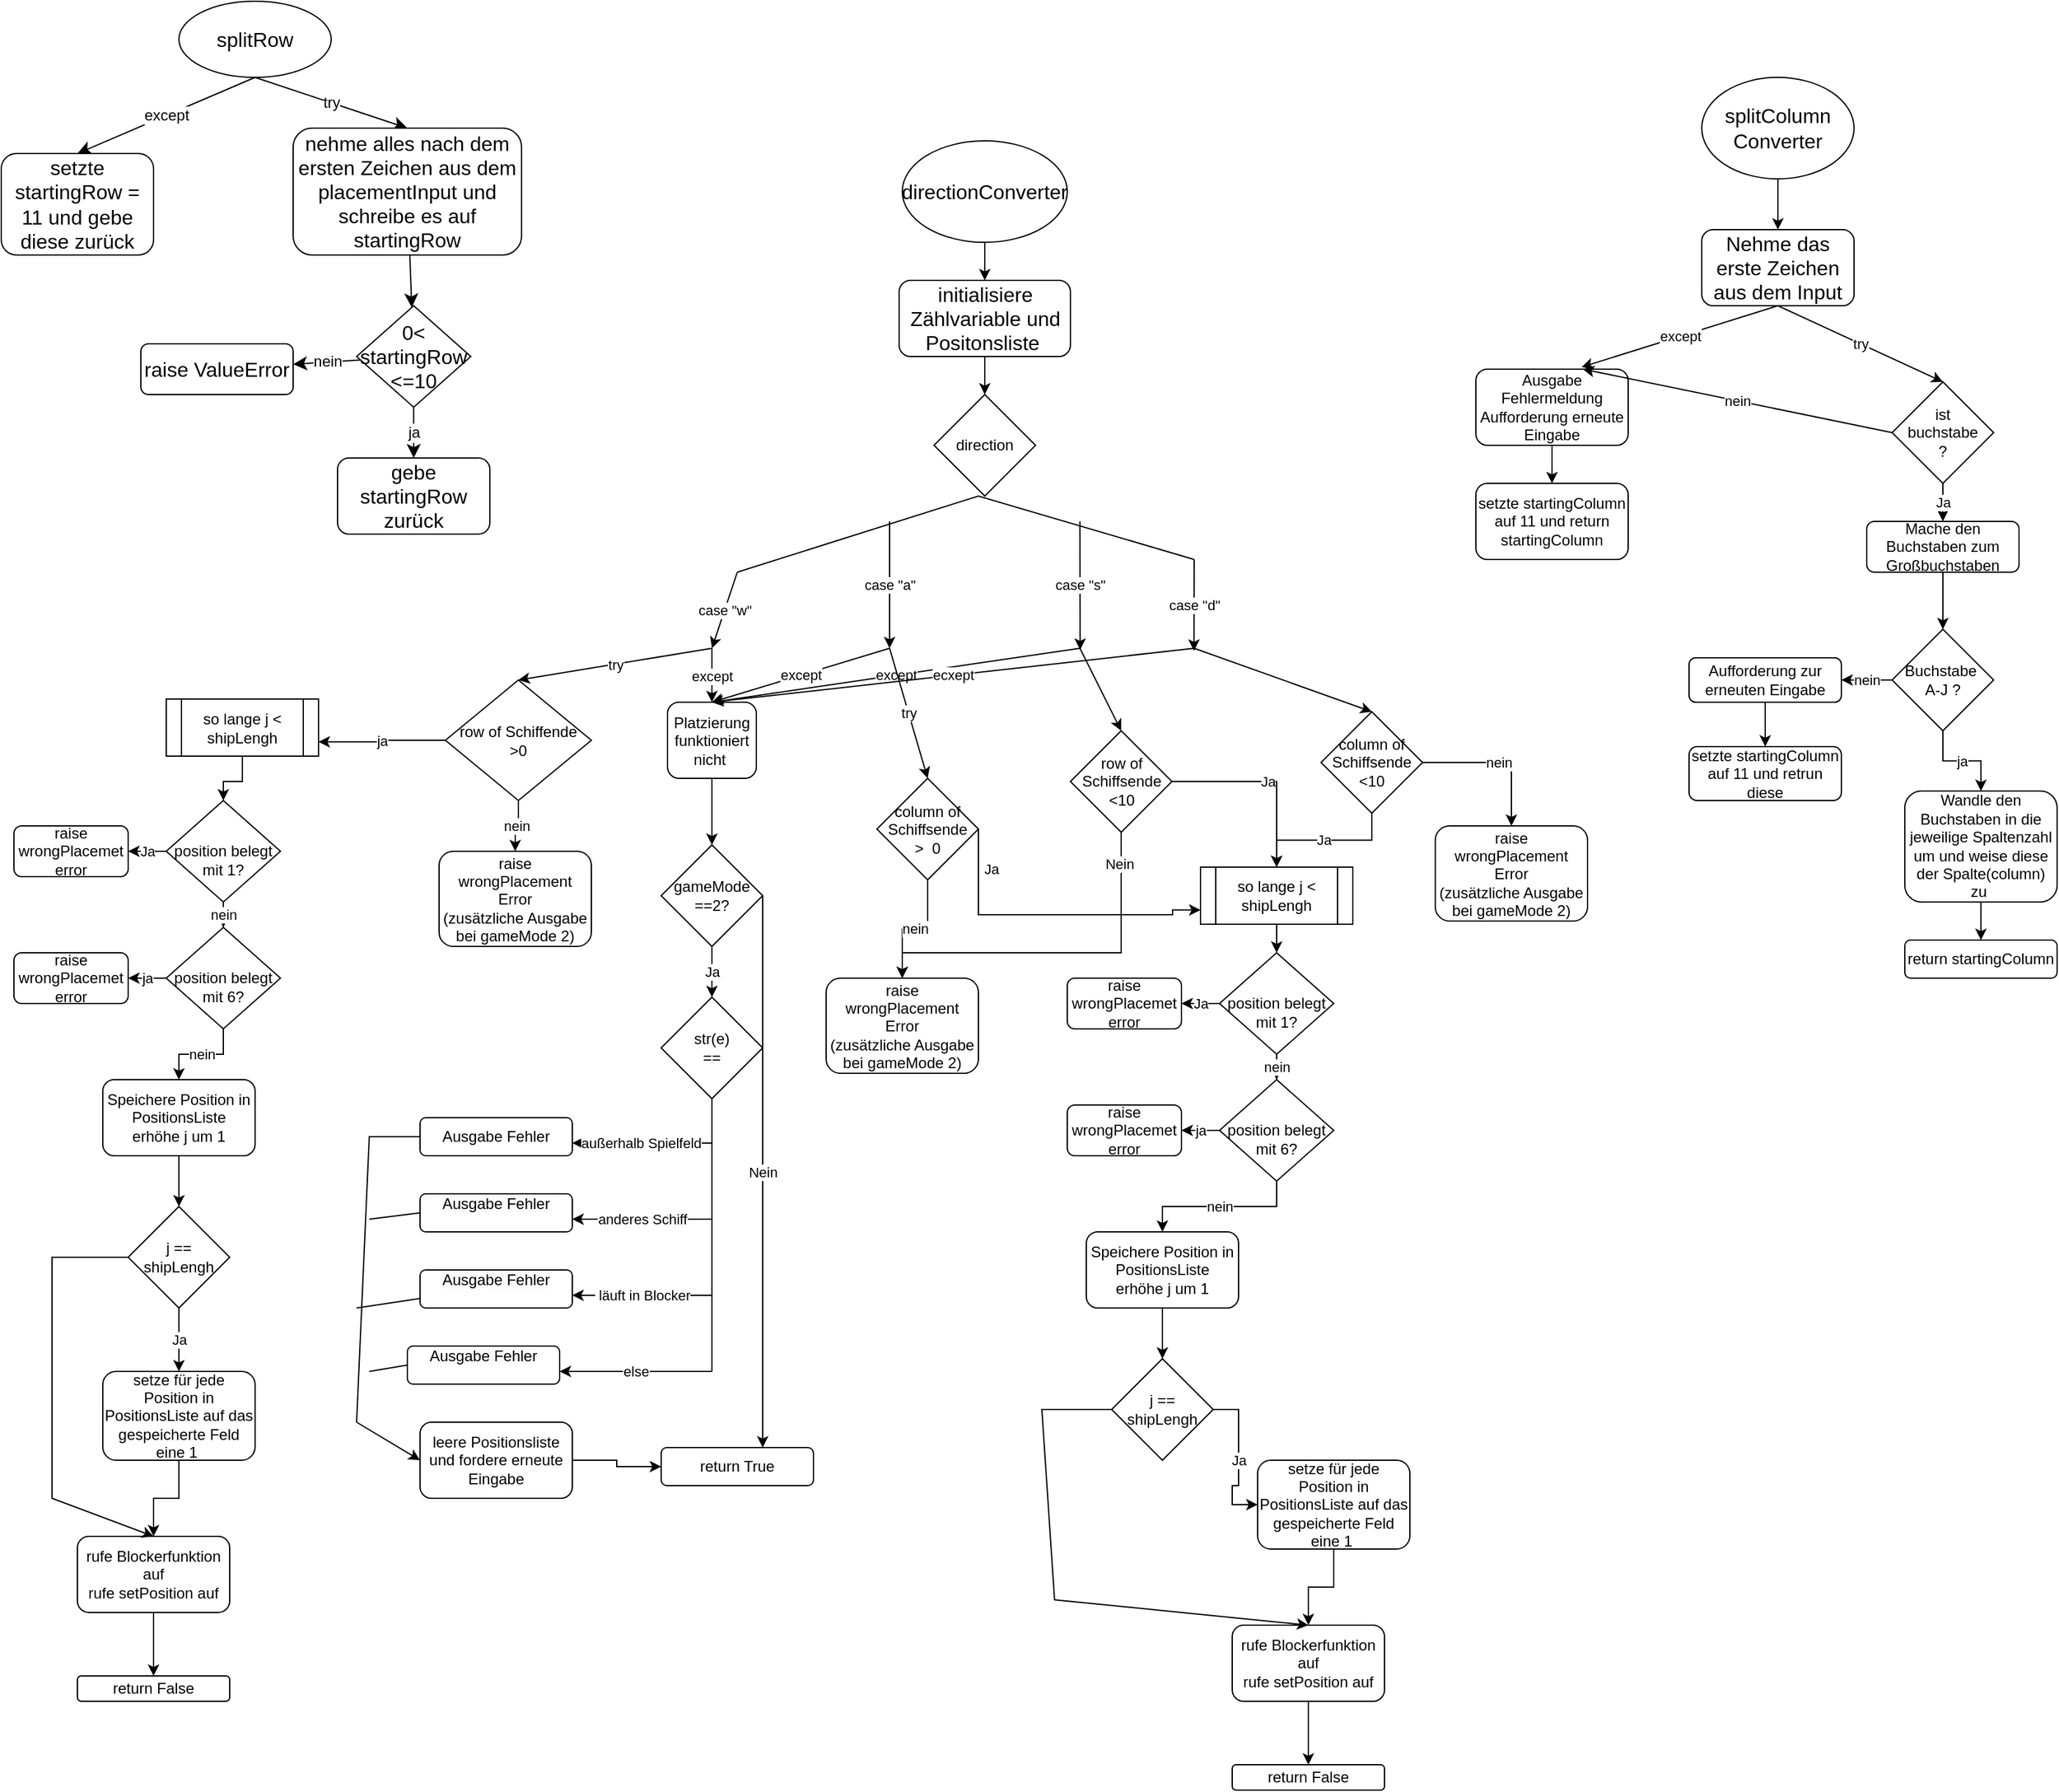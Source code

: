 <mxfile version="21.2.6" type="device">
  <diagram id="C5RBs43oDa-KdzZeNtuy" name="Page-1">
    <mxGraphModel dx="646" dy="811" grid="1" gridSize="10" guides="1" tooltips="1" connect="1" arrows="1" fold="1" page="1" pageScale="1" pageWidth="827" pageHeight="1169" math="0" shadow="0">
      <root>
        <mxCell id="WIyWlLk6GJQsqaUBKTNV-0" />
        <mxCell id="WIyWlLk6GJQsqaUBKTNV-1" parent="WIyWlLk6GJQsqaUBKTNV-0" />
        <mxCell id="XLM9Ytg9dZiCWiUR3rVF-1" value="" style="edgeStyle=orthogonalEdgeStyle;rounded=0;orthogonalLoop=1;jettySize=auto;html=1;" parent="WIyWlLk6GJQsqaUBKTNV-1" source="81eFFHhSawVxwXn9v5xN-0" target="XLM9Ytg9dZiCWiUR3rVF-0" edge="1">
          <mxGeometry relative="1" as="geometry" />
        </mxCell>
        <mxCell id="81eFFHhSawVxwXn9v5xN-0" value="directionConverter" style="ellipse;whiteSpace=wrap;html=1;fontSize=16;" parent="WIyWlLk6GJQsqaUBKTNV-1" vertex="1">
          <mxGeometry x="710" y="120" width="130" height="80" as="geometry" />
        </mxCell>
        <mxCell id="81eFFHhSawVxwXn9v5xN-1" value="splitRow" style="ellipse;whiteSpace=wrap;html=1;fontSize=16;" parent="WIyWlLk6GJQsqaUBKTNV-1" vertex="1">
          <mxGeometry x="140" y="10" width="120" height="60" as="geometry" />
        </mxCell>
        <mxCell id="XLM9Ytg9dZiCWiUR3rVF-135" value="" style="edgeStyle=orthogonalEdgeStyle;rounded=0;orthogonalLoop=1;jettySize=auto;html=1;" parent="WIyWlLk6GJQsqaUBKTNV-1" source="81eFFHhSawVxwXn9v5xN-2" target="XLM9Ytg9dZiCWiUR3rVF-134" edge="1">
          <mxGeometry relative="1" as="geometry" />
        </mxCell>
        <mxCell id="81eFFHhSawVxwXn9v5xN-2" value="splitColumn&lt;br&gt;Converter" style="ellipse;whiteSpace=wrap;html=1;fontSize=16;" parent="WIyWlLk6GJQsqaUBKTNV-1" vertex="1">
          <mxGeometry x="1340" y="70" width="120" height="80" as="geometry" />
        </mxCell>
        <mxCell id="81eFFHhSawVxwXn9v5xN-3" value="except" style="endArrow=classic;html=1;rounded=0;fontSize=12;startSize=8;endSize=8;curved=1;exitX=0.5;exitY=1;exitDx=0;exitDy=0;entryX=0.5;entryY=0;entryDx=0;entryDy=0;" parent="WIyWlLk6GJQsqaUBKTNV-1" source="81eFFHhSawVxwXn9v5xN-1" target="81eFFHhSawVxwXn9v5xN-13" edge="1">
          <mxGeometry width="50" height="50" relative="1" as="geometry">
            <mxPoint x="250" y="50" as="sourcePoint" />
            <mxPoint x="100" y="100" as="targetPoint" />
          </mxGeometry>
        </mxCell>
        <mxCell id="81eFFHhSawVxwXn9v5xN-4" value="try" style="endArrow=classic;html=1;rounded=0;fontSize=12;startSize=8;endSize=8;curved=1;exitX=0.5;exitY=1;exitDx=0;exitDy=0;entryX=0.5;entryY=0;entryDx=0;entryDy=0;" parent="WIyWlLk6GJQsqaUBKTNV-1" source="81eFFHhSawVxwXn9v5xN-1" target="81eFFHhSawVxwXn9v5xN-6" edge="1">
          <mxGeometry width="50" height="50" relative="1" as="geometry">
            <mxPoint x="250" y="50" as="sourcePoint" />
            <mxPoint x="270" y="110" as="targetPoint" />
          </mxGeometry>
        </mxCell>
        <mxCell id="81eFFHhSawVxwXn9v5xN-8" value="" style="edgeStyle=none;curved=1;rounded=0;orthogonalLoop=1;jettySize=auto;html=1;fontSize=12;startSize=8;endSize=8;" parent="WIyWlLk6GJQsqaUBKTNV-1" source="81eFFHhSawVxwXn9v5xN-6" target="81eFFHhSawVxwXn9v5xN-7" edge="1">
          <mxGeometry relative="1" as="geometry" />
        </mxCell>
        <mxCell id="81eFFHhSawVxwXn9v5xN-6" value="nehme alles nach dem ersten Zeichen aus dem placementInput und schreibe es auf startingRow" style="rounded=1;whiteSpace=wrap;html=1;fontSize=16;" parent="WIyWlLk6GJQsqaUBKTNV-1" vertex="1">
          <mxGeometry x="230" y="110" width="180" height="100" as="geometry" />
        </mxCell>
        <mxCell id="81eFFHhSawVxwXn9v5xN-10" value="ja" style="edgeStyle=none;curved=1;rounded=0;orthogonalLoop=1;jettySize=auto;html=1;fontSize=12;startSize=8;endSize=8;" parent="WIyWlLk6GJQsqaUBKTNV-1" source="81eFFHhSawVxwXn9v5xN-7" target="81eFFHhSawVxwXn9v5xN-9" edge="1">
          <mxGeometry relative="1" as="geometry" />
        </mxCell>
        <mxCell id="81eFFHhSawVxwXn9v5xN-12" value="nein" style="edgeStyle=none;curved=1;rounded=0;orthogonalLoop=1;jettySize=auto;html=1;fontSize=12;startSize=8;endSize=8;" parent="WIyWlLk6GJQsqaUBKTNV-1" source="81eFFHhSawVxwXn9v5xN-7" target="81eFFHhSawVxwXn9v5xN-11" edge="1">
          <mxGeometry relative="1" as="geometry" />
        </mxCell>
        <mxCell id="81eFFHhSawVxwXn9v5xN-7" value="0&amp;lt;&lt;br&gt;startingRow&lt;br&gt;&amp;lt;=10" style="rhombus;whiteSpace=wrap;html=1;fontSize=16;" parent="WIyWlLk6GJQsqaUBKTNV-1" vertex="1">
          <mxGeometry x="280" y="250" width="90" height="80" as="geometry" />
        </mxCell>
        <mxCell id="81eFFHhSawVxwXn9v5xN-9" value="gebe startingRow zurück" style="rounded=1;whiteSpace=wrap;html=1;fontSize=16;" parent="WIyWlLk6GJQsqaUBKTNV-1" vertex="1">
          <mxGeometry x="265" y="370" width="120" height="60" as="geometry" />
        </mxCell>
        <mxCell id="81eFFHhSawVxwXn9v5xN-11" value="raise ValueError" style="rounded=1;whiteSpace=wrap;html=1;fontSize=16;" parent="WIyWlLk6GJQsqaUBKTNV-1" vertex="1">
          <mxGeometry x="110" y="280" width="120" height="40" as="geometry" />
        </mxCell>
        <mxCell id="81eFFHhSawVxwXn9v5xN-13" value="setzte startingRow = 11 und gebe diese zurück" style="rounded=1;whiteSpace=wrap;html=1;fontSize=16;" parent="WIyWlLk6GJQsqaUBKTNV-1" vertex="1">
          <mxGeometry y="130" width="120" height="80" as="geometry" />
        </mxCell>
        <mxCell id="XLM9Ytg9dZiCWiUR3rVF-3" value="" style="edgeStyle=orthogonalEdgeStyle;rounded=0;orthogonalLoop=1;jettySize=auto;html=1;" parent="WIyWlLk6GJQsqaUBKTNV-1" source="XLM9Ytg9dZiCWiUR3rVF-0" target="XLM9Ytg9dZiCWiUR3rVF-2" edge="1">
          <mxGeometry relative="1" as="geometry" />
        </mxCell>
        <mxCell id="XLM9Ytg9dZiCWiUR3rVF-0" value="initialisiere Zählvariable und Positonsliste&amp;nbsp;" style="rounded=1;whiteSpace=wrap;html=1;fontSize=16;" parent="WIyWlLk6GJQsqaUBKTNV-1" vertex="1">
          <mxGeometry x="707.5" y="230" width="135" height="60" as="geometry" />
        </mxCell>
        <mxCell id="XLM9Ytg9dZiCWiUR3rVF-2" value="direction" style="rhombus;whiteSpace=wrap;html=1;" parent="WIyWlLk6GJQsqaUBKTNV-1" vertex="1">
          <mxGeometry x="735" y="320" width="80" height="80" as="geometry" />
        </mxCell>
        <mxCell id="XLM9Ytg9dZiCWiUR3rVF-4" value="" style="endArrow=none;html=1;rounded=0;" parent="WIyWlLk6GJQsqaUBKTNV-1" edge="1">
          <mxGeometry width="50" height="50" relative="1" as="geometry">
            <mxPoint x="580" y="460" as="sourcePoint" />
            <mxPoint x="940" y="450" as="targetPoint" />
            <Array as="points">
              <mxPoint x="770" y="400" />
            </Array>
          </mxGeometry>
        </mxCell>
        <mxCell id="XLM9Ytg9dZiCWiUR3rVF-5" value="case &quot;w&quot;" style="endArrow=classic;html=1;rounded=0;entryX=0.5;entryY=0;entryDx=0;entryDy=0;" parent="WIyWlLk6GJQsqaUBKTNV-1" edge="1">
          <mxGeometry width="50" height="50" relative="1" as="geometry">
            <mxPoint x="580" y="460" as="sourcePoint" />
            <mxPoint x="560" y="520" as="targetPoint" />
          </mxGeometry>
        </mxCell>
        <mxCell id="XLM9Ytg9dZiCWiUR3rVF-7" value="case &quot;a&quot;" style="endArrow=classic;html=1;rounded=0;entryX=0.5;entryY=0;entryDx=0;entryDy=0;" parent="WIyWlLk6GJQsqaUBKTNV-1" edge="1">
          <mxGeometry width="50" height="50" relative="1" as="geometry">
            <mxPoint x="700" y="420" as="sourcePoint" />
            <mxPoint x="700" y="520" as="targetPoint" />
          </mxGeometry>
        </mxCell>
        <mxCell id="XLM9Ytg9dZiCWiUR3rVF-9" value="case &quot;d&quot;" style="endArrow=classic;html=1;rounded=0;entryX=0.332;entryY=0.033;entryDx=0;entryDy=0;entryPerimeter=0;" parent="WIyWlLk6GJQsqaUBKTNV-1" edge="1">
          <mxGeometry width="50" height="50" relative="1" as="geometry">
            <mxPoint x="940" y="450" as="sourcePoint" />
            <mxPoint x="939.84" y="521.98" as="targetPoint" />
          </mxGeometry>
        </mxCell>
        <mxCell id="XLM9Ytg9dZiCWiUR3rVF-11" value="case &quot;s&quot;" style="endArrow=classic;html=1;rounded=0;entryX=0.668;entryY=0.02;entryDx=0;entryDy=0;entryPerimeter=0;" parent="WIyWlLk6GJQsqaUBKTNV-1" edge="1">
          <mxGeometry width="50" height="50" relative="1" as="geometry">
            <mxPoint x="850" y="420" as="sourcePoint" />
            <mxPoint x="850.16" y="521.2" as="targetPoint" />
          </mxGeometry>
        </mxCell>
        <mxCell id="XLM9Ytg9dZiCWiUR3rVF-14" value="try" style="endArrow=classic;html=1;rounded=0;entryX=0.5;entryY=0;entryDx=0;entryDy=0;" parent="WIyWlLk6GJQsqaUBKTNV-1" target="XLM9Ytg9dZiCWiUR3rVF-42" edge="1">
          <mxGeometry width="50" height="50" relative="1" as="geometry">
            <mxPoint x="560" y="520" as="sourcePoint" />
            <mxPoint x="440" y="577.5" as="targetPoint" />
          </mxGeometry>
        </mxCell>
        <mxCell id="XLM9Ytg9dZiCWiUR3rVF-15" value="except" style="endArrow=classic;html=1;rounded=0;entryX=0.5;entryY=0;entryDx=0;entryDy=0;" parent="WIyWlLk6GJQsqaUBKTNV-1" target="XLM9Ytg9dZiCWiUR3rVF-16" edge="1">
          <mxGeometry width="50" height="50" relative="1" as="geometry">
            <mxPoint x="560" y="520" as="sourcePoint" />
            <mxPoint x="570" y="560" as="targetPoint" />
          </mxGeometry>
        </mxCell>
        <mxCell id="XLM9Ytg9dZiCWiUR3rVF-18" value="Ja" style="edgeStyle=orthogonalEdgeStyle;rounded=0;orthogonalLoop=1;jettySize=auto;html=1;exitX=0.5;exitY=1;exitDx=0;exitDy=0;" parent="WIyWlLk6GJQsqaUBKTNV-1" source="XLM9Ytg9dZiCWiUR3rVF-19" target="XLM9Ytg9dZiCWiUR3rVF-17" edge="1">
          <mxGeometry relative="1" as="geometry">
            <mxPoint x="500" y="765" as="sourcePoint" />
            <Array as="points">
              <mxPoint x="560" y="780" />
              <mxPoint x="560" y="780" />
            </Array>
          </mxGeometry>
        </mxCell>
        <mxCell id="XLM9Ytg9dZiCWiUR3rVF-20" value="" style="edgeStyle=orthogonalEdgeStyle;rounded=0;orthogonalLoop=1;jettySize=auto;html=1;" parent="WIyWlLk6GJQsqaUBKTNV-1" source="XLM9Ytg9dZiCWiUR3rVF-16" target="XLM9Ytg9dZiCWiUR3rVF-19" edge="1">
          <mxGeometry relative="1" as="geometry" />
        </mxCell>
        <mxCell id="XLM9Ytg9dZiCWiUR3rVF-16" value="Platzierung funktioniert nicht&amp;nbsp;" style="rounded=1;whiteSpace=wrap;html=1;" parent="WIyWlLk6GJQsqaUBKTNV-1" vertex="1">
          <mxGeometry x="525" y="562.5" width="70" height="60" as="geometry" />
        </mxCell>
        <mxCell id="XLM9Ytg9dZiCWiUR3rVF-17" value="str(e)&lt;br&gt;==" style="rhombus;whiteSpace=wrap;html=1;" parent="WIyWlLk6GJQsqaUBKTNV-1" vertex="1">
          <mxGeometry x="520" y="795" width="80" height="80" as="geometry" />
        </mxCell>
        <mxCell id="XLM9Ytg9dZiCWiUR3rVF-19" value="gameMode ==2?" style="rhombus;whiteSpace=wrap;html=1;" parent="WIyWlLk6GJQsqaUBKTNV-1" vertex="1">
          <mxGeometry x="520" y="675" width="80" height="80" as="geometry" />
        </mxCell>
        <mxCell id="XLM9Ytg9dZiCWiUR3rVF-21" value="" style="endArrow=none;html=1;rounded=0;entryX=0.5;entryY=1;entryDx=0;entryDy=0;" parent="WIyWlLk6GJQsqaUBKTNV-1" target="XLM9Ytg9dZiCWiUR3rVF-17" edge="1">
          <mxGeometry width="50" height="50" relative="1" as="geometry">
            <mxPoint x="560" y="1090" as="sourcePoint" />
            <mxPoint x="630" y="870" as="targetPoint" />
          </mxGeometry>
        </mxCell>
        <mxCell id="XLM9Ytg9dZiCWiUR3rVF-22" value="außerhalb Spielfeld" style="endArrow=classic;html=1;rounded=0;" parent="WIyWlLk6GJQsqaUBKTNV-1" edge="1">
          <mxGeometry x="0.016" width="50" height="50" relative="1" as="geometry">
            <mxPoint x="560" y="910" as="sourcePoint" />
            <mxPoint x="450" y="910" as="targetPoint" />
            <mxPoint as="offset" />
          </mxGeometry>
        </mxCell>
        <mxCell id="XLM9Ytg9dZiCWiUR3rVF-23" value="anderes Schiff" style="endArrow=classic;html=1;rounded=0;" parent="WIyWlLk6GJQsqaUBKTNV-1" edge="1">
          <mxGeometry width="50" height="50" relative="1" as="geometry">
            <mxPoint x="560" y="970" as="sourcePoint" />
            <mxPoint x="450" y="970" as="targetPoint" />
          </mxGeometry>
        </mxCell>
        <mxCell id="XLM9Ytg9dZiCWiUR3rVF-24" value="&amp;nbsp;läuft in Blocker" style="endArrow=classic;html=1;rounded=0;" parent="WIyWlLk6GJQsqaUBKTNV-1" edge="1">
          <mxGeometry width="50" height="50" relative="1" as="geometry">
            <mxPoint x="560" y="1030" as="sourcePoint" />
            <mxPoint x="450" y="1030" as="targetPoint" />
          </mxGeometry>
        </mxCell>
        <mxCell id="XLM9Ytg9dZiCWiUR3rVF-25" value="else" style="endArrow=classic;html=1;rounded=0;" parent="WIyWlLk6GJQsqaUBKTNV-1" edge="1">
          <mxGeometry width="50" height="50" relative="1" as="geometry">
            <mxPoint x="560" y="1090" as="sourcePoint" />
            <mxPoint x="440" y="1090" as="targetPoint" />
          </mxGeometry>
        </mxCell>
        <mxCell id="XLM9Ytg9dZiCWiUR3rVF-40" value="" style="edgeStyle=orthogonalEdgeStyle;rounded=0;orthogonalLoop=1;jettySize=auto;html=1;" parent="WIyWlLk6GJQsqaUBKTNV-1" source="XLM9Ytg9dZiCWiUR3rVF-26" target="XLM9Ytg9dZiCWiUR3rVF-39" edge="1">
          <mxGeometry relative="1" as="geometry" />
        </mxCell>
        <mxCell id="XLM9Ytg9dZiCWiUR3rVF-26" value="leere Positionsliste und fordere erneute Eingabe" style="rounded=1;whiteSpace=wrap;html=1;" parent="WIyWlLk6GJQsqaUBKTNV-1" vertex="1">
          <mxGeometry x="330" y="1130" width="120" height="60" as="geometry" />
        </mxCell>
        <mxCell id="XLM9Ytg9dZiCWiUR3rVF-27" value="Ausgabe Fehler" style="rounded=1;whiteSpace=wrap;html=1;" parent="WIyWlLk6GJQsqaUBKTNV-1" vertex="1">
          <mxGeometry x="330" y="890" width="120" height="30" as="geometry" />
        </mxCell>
        <mxCell id="XLM9Ytg9dZiCWiUR3rVF-28" value="&#xa;&lt;span style=&quot;color: rgb(0, 0, 0); font-family: Helvetica; font-size: 12px; font-style: normal; font-variant-ligatures: normal; font-variant-caps: normal; font-weight: 400; letter-spacing: normal; orphans: 2; text-align: center; text-indent: 0px; text-transform: none; widows: 2; word-spacing: 0px; -webkit-text-stroke-width: 0px; background-color: rgb(251, 251, 251); text-decoration-thickness: initial; text-decoration-style: initial; text-decoration-color: initial; float: none; display: inline !important;&quot;&gt;Ausgabe Fehler&lt;/span&gt;&#xa;&#xa;" style="rounded=1;whiteSpace=wrap;html=1;" parent="WIyWlLk6GJQsqaUBKTNV-1" vertex="1">
          <mxGeometry x="330" y="950" width="120" height="30" as="geometry" />
        </mxCell>
        <mxCell id="XLM9Ytg9dZiCWiUR3rVF-29" value="&#xa;&lt;span style=&quot;color: rgb(0, 0, 0); font-family: Helvetica; font-size: 12px; font-style: normal; font-variant-ligatures: normal; font-variant-caps: normal; font-weight: 400; letter-spacing: normal; orphans: 2; text-align: center; text-indent: 0px; text-transform: none; widows: 2; word-spacing: 0px; -webkit-text-stroke-width: 0px; background-color: rgb(251, 251, 251); text-decoration-thickness: initial; text-decoration-style: initial; text-decoration-color: initial; float: none; display: inline !important;&quot;&gt;Ausgabe Fehler&lt;/span&gt;&#xa;&#xa;" style="rounded=1;whiteSpace=wrap;html=1;" parent="WIyWlLk6GJQsqaUBKTNV-1" vertex="1">
          <mxGeometry x="330" y="1010" width="120" height="30" as="geometry" />
        </mxCell>
        <mxCell id="XLM9Ytg9dZiCWiUR3rVF-30" value="&#xa;&lt;span style=&quot;color: rgb(0, 0, 0); font-family: Helvetica; font-size: 12px; font-style: normal; font-variant-ligatures: normal; font-variant-caps: normal; font-weight: 400; letter-spacing: normal; orphans: 2; text-align: center; text-indent: 0px; text-transform: none; widows: 2; word-spacing: 0px; -webkit-text-stroke-width: 0px; background-color: rgb(251, 251, 251); text-decoration-thickness: initial; text-decoration-style: initial; text-decoration-color: initial; float: none; display: inline !important;&quot;&gt;Ausgabe Fehler&lt;/span&gt;&#xa;&#xa;" style="rounded=1;whiteSpace=wrap;html=1;" parent="WIyWlLk6GJQsqaUBKTNV-1" vertex="1">
          <mxGeometry x="320" y="1070" width="120" height="30" as="geometry" />
        </mxCell>
        <mxCell id="XLM9Ytg9dZiCWiUR3rVF-32" value="" style="endArrow=none;html=1;rounded=0;exitX=0;exitY=0.5;exitDx=0;exitDy=0;" parent="WIyWlLk6GJQsqaUBKTNV-1" source="XLM9Ytg9dZiCWiUR3rVF-27" edge="1">
          <mxGeometry width="50" height="50" relative="1" as="geometry">
            <mxPoint x="350" y="920" as="sourcePoint" />
            <mxPoint x="280" y="1130" as="targetPoint" />
            <Array as="points">
              <mxPoint x="290" y="905" />
            </Array>
          </mxGeometry>
        </mxCell>
        <mxCell id="XLM9Ytg9dZiCWiUR3rVF-33" value="" style="endArrow=classic;html=1;rounded=0;entryX=0;entryY=0.5;entryDx=0;entryDy=0;" parent="WIyWlLk6GJQsqaUBKTNV-1" target="XLM9Ytg9dZiCWiUR3rVF-26" edge="1">
          <mxGeometry width="50" height="50" relative="1" as="geometry">
            <mxPoint x="280" y="1130" as="sourcePoint" />
            <mxPoint x="400" y="870" as="targetPoint" />
          </mxGeometry>
        </mxCell>
        <mxCell id="XLM9Ytg9dZiCWiUR3rVF-34" value="" style="endArrow=none;html=1;rounded=0;exitX=0;exitY=0.5;exitDx=0;exitDy=0;" parent="WIyWlLk6GJQsqaUBKTNV-1" source="XLM9Ytg9dZiCWiUR3rVF-28" edge="1">
          <mxGeometry width="50" height="50" relative="1" as="geometry">
            <mxPoint x="350" y="920" as="sourcePoint" />
            <mxPoint x="290" y="970" as="targetPoint" />
          </mxGeometry>
        </mxCell>
        <mxCell id="XLM9Ytg9dZiCWiUR3rVF-35" value="" style="endArrow=none;html=1;rounded=0;entryX=0;entryY=0.75;entryDx=0;entryDy=0;" parent="WIyWlLk6GJQsqaUBKTNV-1" target="XLM9Ytg9dZiCWiUR3rVF-29" edge="1">
          <mxGeometry width="50" height="50" relative="1" as="geometry">
            <mxPoint x="280" y="1040" as="sourcePoint" />
            <mxPoint x="400" y="870" as="targetPoint" />
          </mxGeometry>
        </mxCell>
        <mxCell id="XLM9Ytg9dZiCWiUR3rVF-36" value="" style="endArrow=none;html=1;rounded=0;entryX=0;entryY=0.5;entryDx=0;entryDy=0;" parent="WIyWlLk6GJQsqaUBKTNV-1" target="XLM9Ytg9dZiCWiUR3rVF-30" edge="1">
          <mxGeometry width="50" height="50" relative="1" as="geometry">
            <mxPoint x="290" y="1090" as="sourcePoint" />
            <mxPoint x="400" y="870" as="targetPoint" />
          </mxGeometry>
        </mxCell>
        <mxCell id="XLM9Ytg9dZiCWiUR3rVF-38" value="Nein" style="endArrow=classic;html=1;rounded=0;exitX=1;exitY=0.5;exitDx=0;exitDy=0;" parent="WIyWlLk6GJQsqaUBKTNV-1" source="XLM9Ytg9dZiCWiUR3rVF-19" edge="1">
          <mxGeometry width="50" height="50" relative="1" as="geometry">
            <mxPoint x="500" y="1120" as="sourcePoint" />
            <mxPoint x="600" y="1150" as="targetPoint" />
          </mxGeometry>
        </mxCell>
        <mxCell id="XLM9Ytg9dZiCWiUR3rVF-39" value="return True" style="rounded=1;whiteSpace=wrap;html=1;" parent="WIyWlLk6GJQsqaUBKTNV-1" vertex="1">
          <mxGeometry x="520" y="1150" width="120" height="30" as="geometry" />
        </mxCell>
        <mxCell id="XLM9Ytg9dZiCWiUR3rVF-44" value="ja" style="edgeStyle=orthogonalEdgeStyle;rounded=0;orthogonalLoop=1;jettySize=auto;html=1;entryX=1;entryY=0.75;entryDx=0;entryDy=0;" parent="WIyWlLk6GJQsqaUBKTNV-1" source="XLM9Ytg9dZiCWiUR3rVF-42" target="XLM9Ytg9dZiCWiUR3rVF-48" edge="1">
          <mxGeometry relative="1" as="geometry">
            <mxPoint x="260" y="593" as="targetPoint" />
          </mxGeometry>
        </mxCell>
        <mxCell id="XLM9Ytg9dZiCWiUR3rVF-46" value="nein" style="edgeStyle=orthogonalEdgeStyle;rounded=0;orthogonalLoop=1;jettySize=auto;html=1;entryX=0.5;entryY=0;entryDx=0;entryDy=0;" parent="WIyWlLk6GJQsqaUBKTNV-1" source="XLM9Ytg9dZiCWiUR3rVF-42" target="XLM9Ytg9dZiCWiUR3rVF-47" edge="1">
          <mxGeometry relative="1" as="geometry">
            <mxPoint x="410" y="670" as="targetPoint" />
          </mxGeometry>
        </mxCell>
        <mxCell id="XLM9Ytg9dZiCWiUR3rVF-42" value="row of Schiffende &lt;br&gt;&amp;gt;0" style="rhombus;whiteSpace=wrap;html=1;" parent="WIyWlLk6GJQsqaUBKTNV-1" vertex="1">
          <mxGeometry x="350" y="545" width="115" height="95" as="geometry" />
        </mxCell>
        <mxCell id="XLM9Ytg9dZiCWiUR3rVF-47" value="raise wrongPlacement Error&lt;br&gt;(zusätzliche Ausgabe bei gameMode 2)" style="rounded=1;whiteSpace=wrap;html=1;" parent="WIyWlLk6GJQsqaUBKTNV-1" vertex="1">
          <mxGeometry x="345" y="680" width="120" height="75" as="geometry" />
        </mxCell>
        <mxCell id="XLM9Ytg9dZiCWiUR3rVF-50" value="" style="edgeStyle=orthogonalEdgeStyle;rounded=0;orthogonalLoop=1;jettySize=auto;html=1;" parent="WIyWlLk6GJQsqaUBKTNV-1" source="XLM9Ytg9dZiCWiUR3rVF-48" target="XLM9Ytg9dZiCWiUR3rVF-49" edge="1">
          <mxGeometry relative="1" as="geometry" />
        </mxCell>
        <mxCell id="XLM9Ytg9dZiCWiUR3rVF-48" value="so lange j &amp;lt; shipLengh" style="shape=process;whiteSpace=wrap;html=1;backgroundOutline=1;" parent="WIyWlLk6GJQsqaUBKTNV-1" vertex="1">
          <mxGeometry x="130" y="560" width="120" height="45" as="geometry" />
        </mxCell>
        <mxCell id="XLM9Ytg9dZiCWiUR3rVF-52" value="Ja" style="edgeStyle=orthogonalEdgeStyle;rounded=0;orthogonalLoop=1;jettySize=auto;html=1;entryX=1;entryY=0.5;entryDx=0;entryDy=0;" parent="WIyWlLk6GJQsqaUBKTNV-1" source="XLM9Ytg9dZiCWiUR3rVF-49" target="XLM9Ytg9dZiCWiUR3rVF-53" edge="1">
          <mxGeometry relative="1" as="geometry">
            <mxPoint x="90" y="680" as="targetPoint" />
          </mxGeometry>
        </mxCell>
        <mxCell id="XLM9Ytg9dZiCWiUR3rVF-55" value="nein" style="edgeStyle=orthogonalEdgeStyle;rounded=0;orthogonalLoop=1;jettySize=auto;html=1;" parent="WIyWlLk6GJQsqaUBKTNV-1" source="XLM9Ytg9dZiCWiUR3rVF-49" target="XLM9Ytg9dZiCWiUR3rVF-54" edge="1">
          <mxGeometry relative="1" as="geometry" />
        </mxCell>
        <mxCell id="XLM9Ytg9dZiCWiUR3rVF-49" value="&lt;br&gt;position belegt mit 1?" style="rhombus;whiteSpace=wrap;html=1;" parent="WIyWlLk6GJQsqaUBKTNV-1" vertex="1">
          <mxGeometry x="130" y="640" width="90" height="80" as="geometry" />
        </mxCell>
        <mxCell id="XLM9Ytg9dZiCWiUR3rVF-53" value="raise wrongPlacemet error" style="rounded=1;whiteSpace=wrap;html=1;" parent="WIyWlLk6GJQsqaUBKTNV-1" vertex="1">
          <mxGeometry x="10" y="660" width="90" height="40" as="geometry" />
        </mxCell>
        <mxCell id="XLM9Ytg9dZiCWiUR3rVF-57" value="ja" style="edgeStyle=orthogonalEdgeStyle;rounded=0;orthogonalLoop=1;jettySize=auto;html=1;" parent="WIyWlLk6GJQsqaUBKTNV-1" source="XLM9Ytg9dZiCWiUR3rVF-54" target="XLM9Ytg9dZiCWiUR3rVF-56" edge="1">
          <mxGeometry relative="1" as="geometry" />
        </mxCell>
        <mxCell id="XLM9Ytg9dZiCWiUR3rVF-59" value="nein" style="edgeStyle=orthogonalEdgeStyle;rounded=0;orthogonalLoop=1;jettySize=auto;html=1;" parent="WIyWlLk6GJQsqaUBKTNV-1" source="XLM9Ytg9dZiCWiUR3rVF-54" target="XLM9Ytg9dZiCWiUR3rVF-58" edge="1">
          <mxGeometry relative="1" as="geometry" />
        </mxCell>
        <mxCell id="XLM9Ytg9dZiCWiUR3rVF-54" value="&lt;br&gt;position belegt mit 6?" style="rhombus;whiteSpace=wrap;html=1;" parent="WIyWlLk6GJQsqaUBKTNV-1" vertex="1">
          <mxGeometry x="130" y="740" width="90" height="80" as="geometry" />
        </mxCell>
        <mxCell id="XLM9Ytg9dZiCWiUR3rVF-56" value="raise wrongPlacemet error" style="rounded=1;whiteSpace=wrap;html=1;" parent="WIyWlLk6GJQsqaUBKTNV-1" vertex="1">
          <mxGeometry x="10" y="760" width="90" height="40" as="geometry" />
        </mxCell>
        <mxCell id="XLM9Ytg9dZiCWiUR3rVF-61" value="" style="edgeStyle=orthogonalEdgeStyle;rounded=0;orthogonalLoop=1;jettySize=auto;html=1;" parent="WIyWlLk6GJQsqaUBKTNV-1" source="XLM9Ytg9dZiCWiUR3rVF-58" target="XLM9Ytg9dZiCWiUR3rVF-60" edge="1">
          <mxGeometry relative="1" as="geometry" />
        </mxCell>
        <mxCell id="XLM9Ytg9dZiCWiUR3rVF-58" value="Speichere Position in PositionsListe&lt;br&gt;erhöhe j um 1" style="rounded=1;whiteSpace=wrap;html=1;" parent="WIyWlLk6GJQsqaUBKTNV-1" vertex="1">
          <mxGeometry x="80" y="860" width="120" height="60" as="geometry" />
        </mxCell>
        <mxCell id="XLM9Ytg9dZiCWiUR3rVF-65" value="Ja" style="edgeStyle=orthogonalEdgeStyle;rounded=0;orthogonalLoop=1;jettySize=auto;html=1;" parent="WIyWlLk6GJQsqaUBKTNV-1" source="XLM9Ytg9dZiCWiUR3rVF-60" target="XLM9Ytg9dZiCWiUR3rVF-64" edge="1">
          <mxGeometry relative="1" as="geometry" />
        </mxCell>
        <mxCell id="XLM9Ytg9dZiCWiUR3rVF-60" value="j == &lt;br&gt;shipLengh" style="rhombus;whiteSpace=wrap;html=1;" parent="WIyWlLk6GJQsqaUBKTNV-1" vertex="1">
          <mxGeometry x="100" y="960" width="80" height="80" as="geometry" />
        </mxCell>
        <mxCell id="XLM9Ytg9dZiCWiUR3rVF-67" value="" style="edgeStyle=orthogonalEdgeStyle;rounded=0;orthogonalLoop=1;jettySize=auto;html=1;" parent="WIyWlLk6GJQsqaUBKTNV-1" source="XLM9Ytg9dZiCWiUR3rVF-64" target="XLM9Ytg9dZiCWiUR3rVF-66" edge="1">
          <mxGeometry relative="1" as="geometry" />
        </mxCell>
        <mxCell id="XLM9Ytg9dZiCWiUR3rVF-64" value="setze für jede Position in PositionsListe auf das gespeicherte Feld eine 1&amp;nbsp;" style="rounded=1;whiteSpace=wrap;html=1;" parent="WIyWlLk6GJQsqaUBKTNV-1" vertex="1">
          <mxGeometry x="80" y="1090" width="120" height="70" as="geometry" />
        </mxCell>
        <mxCell id="XLM9Ytg9dZiCWiUR3rVF-70" value="" style="edgeStyle=orthogonalEdgeStyle;rounded=0;orthogonalLoop=1;jettySize=auto;html=1;" parent="WIyWlLk6GJQsqaUBKTNV-1" source="XLM9Ytg9dZiCWiUR3rVF-66" target="XLM9Ytg9dZiCWiUR3rVF-69" edge="1">
          <mxGeometry relative="1" as="geometry" />
        </mxCell>
        <mxCell id="XLM9Ytg9dZiCWiUR3rVF-66" value="rufe Blockerfunktion auf&lt;br&gt;rufe setPosition auf" style="whiteSpace=wrap;html=1;rounded=1;" parent="WIyWlLk6GJQsqaUBKTNV-1" vertex="1">
          <mxGeometry x="60" y="1220" width="120" height="60" as="geometry" />
        </mxCell>
        <mxCell id="XLM9Ytg9dZiCWiUR3rVF-68" value="" style="endArrow=classic;html=1;rounded=0;exitX=0;exitY=0.5;exitDx=0;exitDy=0;entryX=0.5;entryY=0;entryDx=0;entryDy=0;" parent="WIyWlLk6GJQsqaUBKTNV-1" source="XLM9Ytg9dZiCWiUR3rVF-60" target="XLM9Ytg9dZiCWiUR3rVF-66" edge="1">
          <mxGeometry width="50" height="50" relative="1" as="geometry">
            <mxPoint x="270" y="1030" as="sourcePoint" />
            <mxPoint x="320" y="980" as="targetPoint" />
            <Array as="points">
              <mxPoint x="40" y="1000" />
              <mxPoint x="40" y="1190" />
            </Array>
          </mxGeometry>
        </mxCell>
        <mxCell id="XLM9Ytg9dZiCWiUR3rVF-69" value="return False" style="whiteSpace=wrap;html=1;rounded=1;" parent="WIyWlLk6GJQsqaUBKTNV-1" vertex="1">
          <mxGeometry x="60" y="1330" width="120" height="20" as="geometry" />
        </mxCell>
        <mxCell id="XLM9Ytg9dZiCWiUR3rVF-71" value="except" style="endArrow=classic;html=1;rounded=0;entryX=0.5;entryY=0;entryDx=0;entryDy=0;" parent="WIyWlLk6GJQsqaUBKTNV-1" target="XLM9Ytg9dZiCWiUR3rVF-16" edge="1">
          <mxGeometry width="50" height="50" relative="1" as="geometry">
            <mxPoint x="700" y="520" as="sourcePoint" />
            <mxPoint x="630" y="730" as="targetPoint" />
          </mxGeometry>
        </mxCell>
        <mxCell id="XLM9Ytg9dZiCWiUR3rVF-72" value="except" style="endArrow=classic;html=1;rounded=0;entryX=0.5;entryY=0;entryDx=0;entryDy=0;" parent="WIyWlLk6GJQsqaUBKTNV-1" target="XLM9Ytg9dZiCWiUR3rVF-16" edge="1">
          <mxGeometry width="50" height="50" relative="1" as="geometry">
            <mxPoint x="850" y="520" as="sourcePoint" />
            <mxPoint x="720" y="560" as="targetPoint" />
          </mxGeometry>
        </mxCell>
        <mxCell id="XLM9Ytg9dZiCWiUR3rVF-73" value="ecxept" style="endArrow=classic;html=1;rounded=0;entryX=0.5;entryY=0;entryDx=0;entryDy=0;" parent="WIyWlLk6GJQsqaUBKTNV-1" target="XLM9Ytg9dZiCWiUR3rVF-16" edge="1">
          <mxGeometry width="50" height="50" relative="1" as="geometry">
            <mxPoint x="940" y="520" as="sourcePoint" />
            <mxPoint x="630" y="730" as="targetPoint" />
          </mxGeometry>
        </mxCell>
        <mxCell id="XLM9Ytg9dZiCWiUR3rVF-94" value="Ja" style="edgeStyle=orthogonalEdgeStyle;rounded=0;orthogonalLoop=1;jettySize=auto;html=1;entryX=1;entryY=0.5;entryDx=0;entryDy=0;" parent="WIyWlLk6GJQsqaUBKTNV-1" source="XLM9Ytg9dZiCWiUR3rVF-96" edge="1">
          <mxGeometry relative="1" as="geometry">
            <mxPoint x="930" y="800" as="targetPoint" />
          </mxGeometry>
        </mxCell>
        <mxCell id="XLM9Ytg9dZiCWiUR3rVF-95" value="nein" style="edgeStyle=orthogonalEdgeStyle;rounded=0;orthogonalLoop=1;jettySize=auto;html=1;" parent="WIyWlLk6GJQsqaUBKTNV-1" source="XLM9Ytg9dZiCWiUR3rVF-96" target="XLM9Ytg9dZiCWiUR3rVF-100" edge="1">
          <mxGeometry relative="1" as="geometry" />
        </mxCell>
        <mxCell id="XLM9Ytg9dZiCWiUR3rVF-96" value="&lt;br&gt;position belegt mit 1?" style="rhombus;whiteSpace=wrap;html=1;" parent="WIyWlLk6GJQsqaUBKTNV-1" vertex="1">
          <mxGeometry x="960" y="760" width="90" height="80" as="geometry" />
        </mxCell>
        <mxCell id="XLM9Ytg9dZiCWiUR3rVF-97" value="raise wrongPlacemet error" style="rounded=1;whiteSpace=wrap;html=1;" parent="WIyWlLk6GJQsqaUBKTNV-1" vertex="1">
          <mxGeometry x="840" y="780" width="90" height="40" as="geometry" />
        </mxCell>
        <mxCell id="XLM9Ytg9dZiCWiUR3rVF-98" value="ja" style="edgeStyle=orthogonalEdgeStyle;rounded=0;orthogonalLoop=1;jettySize=auto;html=1;" parent="WIyWlLk6GJQsqaUBKTNV-1" source="XLM9Ytg9dZiCWiUR3rVF-100" edge="1">
          <mxGeometry relative="1" as="geometry">
            <mxPoint x="930" y="900.0" as="targetPoint" />
          </mxGeometry>
        </mxCell>
        <mxCell id="XLM9Ytg9dZiCWiUR3rVF-99" value="nein" style="edgeStyle=orthogonalEdgeStyle;rounded=0;orthogonalLoop=1;jettySize=auto;html=1;" parent="WIyWlLk6GJQsqaUBKTNV-1" source="XLM9Ytg9dZiCWiUR3rVF-100" target="XLM9Ytg9dZiCWiUR3rVF-103" edge="1">
          <mxGeometry relative="1" as="geometry" />
        </mxCell>
        <mxCell id="XLM9Ytg9dZiCWiUR3rVF-100" value="&lt;br&gt;position belegt mit 6?" style="rhombus;whiteSpace=wrap;html=1;" parent="WIyWlLk6GJQsqaUBKTNV-1" vertex="1">
          <mxGeometry x="960" y="860" width="90" height="80" as="geometry" />
        </mxCell>
        <mxCell id="XLM9Ytg9dZiCWiUR3rVF-101" value="raise wrongPlacemet error" style="rounded=1;whiteSpace=wrap;html=1;" parent="WIyWlLk6GJQsqaUBKTNV-1" vertex="1">
          <mxGeometry x="840" y="880" width="90" height="40" as="geometry" />
        </mxCell>
        <mxCell id="XLM9Ytg9dZiCWiUR3rVF-102" value="" style="edgeStyle=orthogonalEdgeStyle;rounded=0;orthogonalLoop=1;jettySize=auto;html=1;" parent="WIyWlLk6GJQsqaUBKTNV-1" source="XLM9Ytg9dZiCWiUR3rVF-103" target="XLM9Ytg9dZiCWiUR3rVF-105" edge="1">
          <mxGeometry relative="1" as="geometry" />
        </mxCell>
        <mxCell id="XLM9Ytg9dZiCWiUR3rVF-103" value="Speichere Position in PositionsListe&lt;br&gt;erhöhe j um 1" style="rounded=1;whiteSpace=wrap;html=1;" parent="WIyWlLk6GJQsqaUBKTNV-1" vertex="1">
          <mxGeometry x="855" y="980" width="120" height="60" as="geometry" />
        </mxCell>
        <mxCell id="XLM9Ytg9dZiCWiUR3rVF-104" value="Ja" style="edgeStyle=orthogonalEdgeStyle;rounded=0;orthogonalLoop=1;jettySize=auto;html=1;" parent="WIyWlLk6GJQsqaUBKTNV-1" source="XLM9Ytg9dZiCWiUR3rVF-105" target="XLM9Ytg9dZiCWiUR3rVF-107" edge="1">
          <mxGeometry relative="1" as="geometry" />
        </mxCell>
        <mxCell id="XLM9Ytg9dZiCWiUR3rVF-105" value="j == &lt;br&gt;shipLengh" style="rhombus;whiteSpace=wrap;html=1;" parent="WIyWlLk6GJQsqaUBKTNV-1" vertex="1">
          <mxGeometry x="875" y="1080" width="80" height="80" as="geometry" />
        </mxCell>
        <mxCell id="XLM9Ytg9dZiCWiUR3rVF-106" value="" style="edgeStyle=orthogonalEdgeStyle;rounded=0;orthogonalLoop=1;jettySize=auto;html=1;" parent="WIyWlLk6GJQsqaUBKTNV-1" source="XLM9Ytg9dZiCWiUR3rVF-107" target="XLM9Ytg9dZiCWiUR3rVF-109" edge="1">
          <mxGeometry relative="1" as="geometry" />
        </mxCell>
        <mxCell id="XLM9Ytg9dZiCWiUR3rVF-107" value="setze für jede Position in PositionsListe auf das gespeicherte Feld eine 1&amp;nbsp;" style="rounded=1;whiteSpace=wrap;html=1;" parent="WIyWlLk6GJQsqaUBKTNV-1" vertex="1">
          <mxGeometry x="990" y="1160" width="120" height="70" as="geometry" />
        </mxCell>
        <mxCell id="XLM9Ytg9dZiCWiUR3rVF-108" value="" style="edgeStyle=orthogonalEdgeStyle;rounded=0;orthogonalLoop=1;jettySize=auto;html=1;" parent="WIyWlLk6GJQsqaUBKTNV-1" source="XLM9Ytg9dZiCWiUR3rVF-109" target="XLM9Ytg9dZiCWiUR3rVF-111" edge="1">
          <mxGeometry relative="1" as="geometry" />
        </mxCell>
        <mxCell id="XLM9Ytg9dZiCWiUR3rVF-109" value="rufe Blockerfunktion auf&lt;br&gt;rufe setPosition auf" style="whiteSpace=wrap;html=1;rounded=1;" parent="WIyWlLk6GJQsqaUBKTNV-1" vertex="1">
          <mxGeometry x="970" y="1290" width="120" height="60" as="geometry" />
        </mxCell>
        <mxCell id="XLM9Ytg9dZiCWiUR3rVF-110" value="" style="endArrow=classic;html=1;rounded=0;exitX=0;exitY=0.5;exitDx=0;exitDy=0;entryX=0.5;entryY=0;entryDx=0;entryDy=0;" parent="WIyWlLk6GJQsqaUBKTNV-1" source="XLM9Ytg9dZiCWiUR3rVF-105" target="XLM9Ytg9dZiCWiUR3rVF-109" edge="1">
          <mxGeometry width="50" height="50" relative="1" as="geometry">
            <mxPoint x="1045" y="1150" as="sourcePoint" />
            <mxPoint x="1095" y="1100" as="targetPoint" />
            <Array as="points">
              <mxPoint x="820" y="1120" />
              <mxPoint x="830" y="1270" />
            </Array>
          </mxGeometry>
        </mxCell>
        <mxCell id="XLM9Ytg9dZiCWiUR3rVF-111" value="return False" style="whiteSpace=wrap;html=1;rounded=1;" parent="WIyWlLk6GJQsqaUBKTNV-1" vertex="1">
          <mxGeometry x="970" y="1400" width="120" height="20" as="geometry" />
        </mxCell>
        <mxCell id="XLM9Ytg9dZiCWiUR3rVF-112" value="raise wrongPlacement Error&lt;br&gt;(zusätzliche Ausgabe bei gameMode 2)" style="rounded=1;whiteSpace=wrap;html=1;" parent="WIyWlLk6GJQsqaUBKTNV-1" vertex="1">
          <mxGeometry x="650" y="780" width="120" height="75" as="geometry" />
        </mxCell>
        <mxCell id="XLM9Ytg9dZiCWiUR3rVF-118" value="nein" style="edgeStyle=orthogonalEdgeStyle;rounded=0;orthogonalLoop=1;jettySize=auto;html=1;" parent="WIyWlLk6GJQsqaUBKTNV-1" source="XLM9Ytg9dZiCWiUR3rVF-113" target="XLM9Ytg9dZiCWiUR3rVF-112" edge="1">
          <mxGeometry relative="1" as="geometry" />
        </mxCell>
        <mxCell id="XLM9Ytg9dZiCWiUR3rVF-119" value="Ja" style="edgeStyle=orthogonalEdgeStyle;rounded=0;orthogonalLoop=1;jettySize=auto;html=1;exitX=1;exitY=0.5;exitDx=0;exitDy=0;entryX=0;entryY=0.75;entryDx=0;entryDy=0;" parent="WIyWlLk6GJQsqaUBKTNV-1" source="XLM9Ytg9dZiCWiUR3rVF-113" target="XLM9Ytg9dZiCWiUR3rVF-120" edge="1">
          <mxGeometry x="-0.748" y="10" relative="1" as="geometry">
            <mxPoint x="1000" y="730" as="targetPoint" />
            <Array as="points">
              <mxPoint x="770" y="730" />
              <mxPoint x="923" y="730" />
            </Array>
            <mxPoint as="offset" />
          </mxGeometry>
        </mxCell>
        <mxCell id="XLM9Ytg9dZiCWiUR3rVF-113" value="column of&lt;br&gt;Schiffsende&lt;br&gt;&amp;gt;&amp;nbsp; 0" style="rhombus;whiteSpace=wrap;html=1;" parent="WIyWlLk6GJQsqaUBKTNV-1" vertex="1">
          <mxGeometry x="690" y="622.5" width="80" height="80" as="geometry" />
        </mxCell>
        <mxCell id="XLM9Ytg9dZiCWiUR3rVF-124" value="Ja" style="edgeStyle=orthogonalEdgeStyle;rounded=0;orthogonalLoop=1;jettySize=auto;html=1;entryX=0.5;entryY=0;entryDx=0;entryDy=0;" parent="WIyWlLk6GJQsqaUBKTNV-1" source="XLM9Ytg9dZiCWiUR3rVF-114" target="XLM9Ytg9dZiCWiUR3rVF-120" edge="1">
          <mxGeometry relative="1" as="geometry">
            <Array as="points">
              <mxPoint x="1005" y="625" />
            </Array>
          </mxGeometry>
        </mxCell>
        <mxCell id="XLM9Ytg9dZiCWiUR3rVF-127" value="Nein" style="edgeStyle=orthogonalEdgeStyle;rounded=0;orthogonalLoop=1;jettySize=auto;html=1;entryX=0.5;entryY=0;entryDx=0;entryDy=0;" parent="WIyWlLk6GJQsqaUBKTNV-1" source="XLM9Ytg9dZiCWiUR3rVF-114" target="XLM9Ytg9dZiCWiUR3rVF-112" edge="1">
          <mxGeometry x="-0.826" y="-2" relative="1" as="geometry">
            <Array as="points">
              <mxPoint x="882" y="760" />
              <mxPoint x="710" y="760" />
            </Array>
            <mxPoint as="offset" />
          </mxGeometry>
        </mxCell>
        <mxCell id="XLM9Ytg9dZiCWiUR3rVF-114" value="row of Schiffsende &amp;lt;10" style="rhombus;whiteSpace=wrap;html=1;" parent="WIyWlLk6GJQsqaUBKTNV-1" vertex="1">
          <mxGeometry x="842.5" y="585" width="80" height="80" as="geometry" />
        </mxCell>
        <mxCell id="XLM9Ytg9dZiCWiUR3rVF-122" value="Ja" style="edgeStyle=orthogonalEdgeStyle;rounded=0;orthogonalLoop=1;jettySize=auto;html=1;" parent="WIyWlLk6GJQsqaUBKTNV-1" source="XLM9Ytg9dZiCWiUR3rVF-116" target="XLM9Ytg9dZiCWiUR3rVF-120" edge="1">
          <mxGeometry relative="1" as="geometry" />
        </mxCell>
        <mxCell id="XLM9Ytg9dZiCWiUR3rVF-133" value="nein" style="edgeStyle=orthogonalEdgeStyle;rounded=0;orthogonalLoop=1;jettySize=auto;html=1;" parent="WIyWlLk6GJQsqaUBKTNV-1" source="XLM9Ytg9dZiCWiUR3rVF-116" target="XLM9Ytg9dZiCWiUR3rVF-132" edge="1">
          <mxGeometry relative="1" as="geometry" />
        </mxCell>
        <mxCell id="XLM9Ytg9dZiCWiUR3rVF-116" value="column of Schiffsende &amp;lt;10" style="rhombus;whiteSpace=wrap;html=1;" parent="WIyWlLk6GJQsqaUBKTNV-1" vertex="1">
          <mxGeometry x="1040" y="570" width="80" height="80" as="geometry" />
        </mxCell>
        <mxCell id="XLM9Ytg9dZiCWiUR3rVF-117" value="try" style="endArrow=classic;html=1;rounded=0;entryX=0.5;entryY=0;entryDx=0;entryDy=0;" parent="WIyWlLk6GJQsqaUBKTNV-1" target="XLM9Ytg9dZiCWiUR3rVF-113" edge="1">
          <mxGeometry width="50" height="50" relative="1" as="geometry">
            <mxPoint x="700" y="520" as="sourcePoint" />
            <mxPoint x="710" y="540" as="targetPoint" />
          </mxGeometry>
        </mxCell>
        <mxCell id="XLM9Ytg9dZiCWiUR3rVF-121" value="" style="edgeStyle=orthogonalEdgeStyle;rounded=0;orthogonalLoop=1;jettySize=auto;html=1;" parent="WIyWlLk6GJQsqaUBKTNV-1" source="XLM9Ytg9dZiCWiUR3rVF-120" target="XLM9Ytg9dZiCWiUR3rVF-96" edge="1">
          <mxGeometry relative="1" as="geometry" />
        </mxCell>
        <mxCell id="XLM9Ytg9dZiCWiUR3rVF-120" value="so lange j &amp;lt; shipLengh" style="shape=process;whiteSpace=wrap;html=1;backgroundOutline=1;" parent="WIyWlLk6GJQsqaUBKTNV-1" vertex="1">
          <mxGeometry x="945" y="692.5" width="120" height="45" as="geometry" />
        </mxCell>
        <mxCell id="XLM9Ytg9dZiCWiUR3rVF-125" value="" style="endArrow=classic;html=1;rounded=0;entryX=0.5;entryY=0;entryDx=0;entryDy=0;" parent="WIyWlLk6GJQsqaUBKTNV-1" target="XLM9Ytg9dZiCWiUR3rVF-116" edge="1">
          <mxGeometry width="50" height="50" relative="1" as="geometry">
            <mxPoint x="940" y="520" as="sourcePoint" />
            <mxPoint x="970" y="600" as="targetPoint" />
          </mxGeometry>
        </mxCell>
        <mxCell id="XLM9Ytg9dZiCWiUR3rVF-126" value="" style="endArrow=classic;html=1;rounded=0;entryX=0.5;entryY=0;entryDx=0;entryDy=0;" parent="WIyWlLk6GJQsqaUBKTNV-1" target="XLM9Ytg9dZiCWiUR3rVF-114" edge="1">
          <mxGeometry width="50" height="50" relative="1" as="geometry">
            <mxPoint x="850" y="520" as="sourcePoint" />
            <mxPoint x="970" y="600" as="targetPoint" />
          </mxGeometry>
        </mxCell>
        <mxCell id="XLM9Ytg9dZiCWiUR3rVF-132" value="raise wrongPlacement Error&lt;br&gt;(zusätzliche Ausgabe bei gameMode 2)" style="rounded=1;whiteSpace=wrap;html=1;" parent="WIyWlLk6GJQsqaUBKTNV-1" vertex="1">
          <mxGeometry x="1130" y="660" width="120" height="75" as="geometry" />
        </mxCell>
        <mxCell id="XLM9Ytg9dZiCWiUR3rVF-134" value="Nehme das erste Zeichen aus dem Input" style="rounded=1;whiteSpace=wrap;html=1;fontSize=16;" parent="WIyWlLk6GJQsqaUBKTNV-1" vertex="1">
          <mxGeometry x="1340" y="190" width="120" height="60" as="geometry" />
        </mxCell>
        <mxCell id="XLM9Ytg9dZiCWiUR3rVF-136" value="except" style="endArrow=classic;html=1;rounded=0;exitX=0.5;exitY=1;exitDx=0;exitDy=0;entryX=0.695;entryY=-0.028;entryDx=0;entryDy=0;entryPerimeter=0;" parent="WIyWlLk6GJQsqaUBKTNV-1" source="XLM9Ytg9dZiCWiUR3rVF-134" target="XLM9Ytg9dZiCWiUR3rVF-139" edge="1">
          <mxGeometry width="50" height="50" relative="1" as="geometry">
            <mxPoint x="1250" y="460" as="sourcePoint" />
            <mxPoint x="1260" y="300" as="targetPoint" />
          </mxGeometry>
        </mxCell>
        <mxCell id="XLM9Ytg9dZiCWiUR3rVF-137" value="try" style="endArrow=classic;html=1;rounded=0;exitX=0.5;exitY=1;exitDx=0;exitDy=0;entryX=0.5;entryY=0;entryDx=0;entryDy=0;" parent="WIyWlLk6GJQsqaUBKTNV-1" source="XLM9Ytg9dZiCWiUR3rVF-134" target="XLM9Ytg9dZiCWiUR3rVF-143" edge="1">
          <mxGeometry x="-0.004" width="50" height="50" relative="1" as="geometry">
            <mxPoint x="1250" y="460" as="sourcePoint" />
            <mxPoint x="1540" y="310" as="targetPoint" />
            <mxPoint as="offset" />
          </mxGeometry>
        </mxCell>
        <mxCell id="XLM9Ytg9dZiCWiUR3rVF-142" value="" style="edgeStyle=orthogonalEdgeStyle;rounded=0;orthogonalLoop=1;jettySize=auto;html=1;" parent="WIyWlLk6GJQsqaUBKTNV-1" source="XLM9Ytg9dZiCWiUR3rVF-139" target="XLM9Ytg9dZiCWiUR3rVF-141" edge="1">
          <mxGeometry relative="1" as="geometry" />
        </mxCell>
        <mxCell id="XLM9Ytg9dZiCWiUR3rVF-139" value="Ausgabe Fehlermeldung&lt;br&gt;Aufforderung erneute Eingabe" style="rounded=1;whiteSpace=wrap;html=1;" parent="WIyWlLk6GJQsqaUBKTNV-1" vertex="1">
          <mxGeometry x="1162" y="300" width="120" height="60" as="geometry" />
        </mxCell>
        <mxCell id="XLM9Ytg9dZiCWiUR3rVF-140" style="edgeStyle=orthogonalEdgeStyle;rounded=0;orthogonalLoop=1;jettySize=auto;html=1;exitX=0.5;exitY=1;exitDx=0;exitDy=0;" parent="WIyWlLk6GJQsqaUBKTNV-1" source="XLM9Ytg9dZiCWiUR3rVF-139" target="XLM9Ytg9dZiCWiUR3rVF-139" edge="1">
          <mxGeometry relative="1" as="geometry" />
        </mxCell>
        <mxCell id="XLM9Ytg9dZiCWiUR3rVF-141" value="setzte startingColumn auf 11 und return startingColumn" style="rounded=1;whiteSpace=wrap;html=1;" parent="WIyWlLk6GJQsqaUBKTNV-1" vertex="1">
          <mxGeometry x="1162" y="390" width="120" height="60" as="geometry" />
        </mxCell>
        <mxCell id="XLM9Ytg9dZiCWiUR3rVF-146" value="Ja" style="edgeStyle=orthogonalEdgeStyle;rounded=0;orthogonalLoop=1;jettySize=auto;html=1;" parent="WIyWlLk6GJQsqaUBKTNV-1" source="XLM9Ytg9dZiCWiUR3rVF-143" target="XLM9Ytg9dZiCWiUR3rVF-145" edge="1">
          <mxGeometry relative="1" as="geometry" />
        </mxCell>
        <mxCell id="XLM9Ytg9dZiCWiUR3rVF-143" value="ist &lt;br&gt;buchstabe&lt;br&gt;?" style="rhombus;whiteSpace=wrap;html=1;" parent="WIyWlLk6GJQsqaUBKTNV-1" vertex="1">
          <mxGeometry x="1490" y="310" width="80" height="80" as="geometry" />
        </mxCell>
        <mxCell id="XLM9Ytg9dZiCWiUR3rVF-144" value="nein" style="endArrow=classic;html=1;rounded=0;exitX=0;exitY=0.5;exitDx=0;exitDy=0;entryX=0.702;entryY=-0.001;entryDx=0;entryDy=0;entryPerimeter=0;" parent="WIyWlLk6GJQsqaUBKTNV-1" source="XLM9Ytg9dZiCWiUR3rVF-143" target="XLM9Ytg9dZiCWiUR3rVF-139" edge="1">
          <mxGeometry width="50" height="50" relative="1" as="geometry">
            <mxPoint x="1350" y="410" as="sourcePoint" />
            <mxPoint x="1400" y="360" as="targetPoint" />
          </mxGeometry>
        </mxCell>
        <mxCell id="XLM9Ytg9dZiCWiUR3rVF-151" value="" style="edgeStyle=orthogonalEdgeStyle;rounded=0;orthogonalLoop=1;jettySize=auto;html=1;" parent="WIyWlLk6GJQsqaUBKTNV-1" source="XLM9Ytg9dZiCWiUR3rVF-145" target="XLM9Ytg9dZiCWiUR3rVF-150" edge="1">
          <mxGeometry relative="1" as="geometry" />
        </mxCell>
        <mxCell id="XLM9Ytg9dZiCWiUR3rVF-145" value="Mache den Buchstaben zum Großbuchstaben" style="rounded=1;whiteSpace=wrap;html=1;" parent="WIyWlLk6GJQsqaUBKTNV-1" vertex="1">
          <mxGeometry x="1470" y="420" width="120" height="40" as="geometry" />
        </mxCell>
        <mxCell id="XLM9Ytg9dZiCWiUR3rVF-158" value="" style="edgeStyle=orthogonalEdgeStyle;rounded=0;orthogonalLoop=1;jettySize=auto;html=1;" parent="WIyWlLk6GJQsqaUBKTNV-1" source="XLM9Ytg9dZiCWiUR3rVF-147" target="XLM9Ytg9dZiCWiUR3rVF-157" edge="1">
          <mxGeometry relative="1" as="geometry" />
        </mxCell>
        <mxCell id="XLM9Ytg9dZiCWiUR3rVF-147" value="Wandle den Buchstaben in die jeweilige Spaltenzahl um und weise diese der Spalte(column) zu&amp;nbsp;" style="rounded=1;whiteSpace=wrap;html=1;" parent="WIyWlLk6GJQsqaUBKTNV-1" vertex="1">
          <mxGeometry x="1500" y="632.5" width="120" height="87.5" as="geometry" />
        </mxCell>
        <mxCell id="XLM9Ytg9dZiCWiUR3rVF-152" value="ja" style="edgeStyle=orthogonalEdgeStyle;rounded=0;orthogonalLoop=1;jettySize=auto;html=1;" parent="WIyWlLk6GJQsqaUBKTNV-1" source="XLM9Ytg9dZiCWiUR3rVF-150" target="XLM9Ytg9dZiCWiUR3rVF-147" edge="1">
          <mxGeometry relative="1" as="geometry" />
        </mxCell>
        <mxCell id="XLM9Ytg9dZiCWiUR3rVF-154" value="nein" style="edgeStyle=orthogonalEdgeStyle;rounded=0;orthogonalLoop=1;jettySize=auto;html=1;" parent="WIyWlLk6GJQsqaUBKTNV-1" source="XLM9Ytg9dZiCWiUR3rVF-150" target="XLM9Ytg9dZiCWiUR3rVF-153" edge="1">
          <mxGeometry relative="1" as="geometry" />
        </mxCell>
        <mxCell id="XLM9Ytg9dZiCWiUR3rVF-150" value="Buchstabe&amp;nbsp;&lt;br&gt;A-J ?" style="rhombus;whiteSpace=wrap;html=1;" parent="WIyWlLk6GJQsqaUBKTNV-1" vertex="1">
          <mxGeometry x="1490" y="505" width="80" height="80" as="geometry" />
        </mxCell>
        <mxCell id="XLM9Ytg9dZiCWiUR3rVF-156" value="" style="edgeStyle=orthogonalEdgeStyle;rounded=0;orthogonalLoop=1;jettySize=auto;html=1;" parent="WIyWlLk6GJQsqaUBKTNV-1" source="XLM9Ytg9dZiCWiUR3rVF-153" target="XLM9Ytg9dZiCWiUR3rVF-155" edge="1">
          <mxGeometry relative="1" as="geometry" />
        </mxCell>
        <mxCell id="XLM9Ytg9dZiCWiUR3rVF-153" value="Aufforderung zur erneuten Eingabe" style="rounded=1;whiteSpace=wrap;html=1;" parent="WIyWlLk6GJQsqaUBKTNV-1" vertex="1">
          <mxGeometry x="1330" y="527.5" width="120" height="35" as="geometry" />
        </mxCell>
        <mxCell id="XLM9Ytg9dZiCWiUR3rVF-155" value="setzte startingColumn auf 11 und retrun diese" style="rounded=1;whiteSpace=wrap;html=1;" parent="WIyWlLk6GJQsqaUBKTNV-1" vertex="1">
          <mxGeometry x="1330" y="597.5" width="120" height="42.5" as="geometry" />
        </mxCell>
        <mxCell id="XLM9Ytg9dZiCWiUR3rVF-157" value="return startingColumn" style="rounded=1;whiteSpace=wrap;html=1;" parent="WIyWlLk6GJQsqaUBKTNV-1" vertex="1">
          <mxGeometry x="1500" y="750" width="120" height="30" as="geometry" />
        </mxCell>
        <mxCell id="XLM9Ytg9dZiCWiUR3rVF-159" style="edgeStyle=orthogonalEdgeStyle;rounded=0;orthogonalLoop=1;jettySize=auto;html=1;exitX=0.5;exitY=1;exitDx=0;exitDy=0;" parent="WIyWlLk6GJQsqaUBKTNV-1" source="XLM9Ytg9dZiCWiUR3rVF-157" target="XLM9Ytg9dZiCWiUR3rVF-157" edge="1">
          <mxGeometry relative="1" as="geometry" />
        </mxCell>
      </root>
    </mxGraphModel>
  </diagram>
</mxfile>
